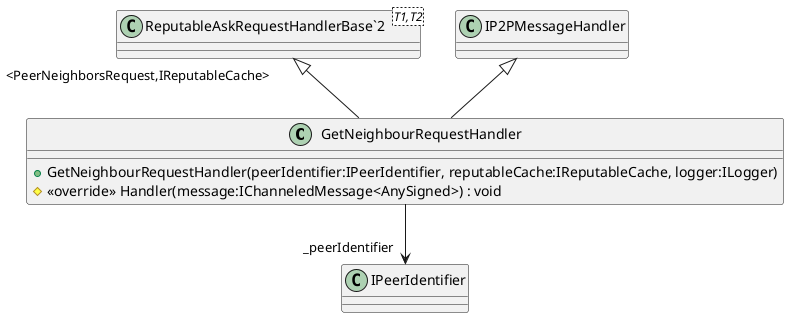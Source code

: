 @startuml
class GetNeighbourRequestHandler {
    + GetNeighbourRequestHandler(peerIdentifier:IPeerIdentifier, reputableCache:IReputableCache, logger:ILogger)
    # <<override>> Handler(message:IChanneledMessage<AnySigned>) : void
}
class "ReputableAskRequestHandlerBase`2"<T1,T2> {
}
"ReputableAskRequestHandlerBase`2" "<PeerNeighborsRequest,IReputableCache>" <|-- GetNeighbourRequestHandler
IP2PMessageHandler <|-- GetNeighbourRequestHandler
GetNeighbourRequestHandler --> "_peerIdentifier" IPeerIdentifier
@enduml

